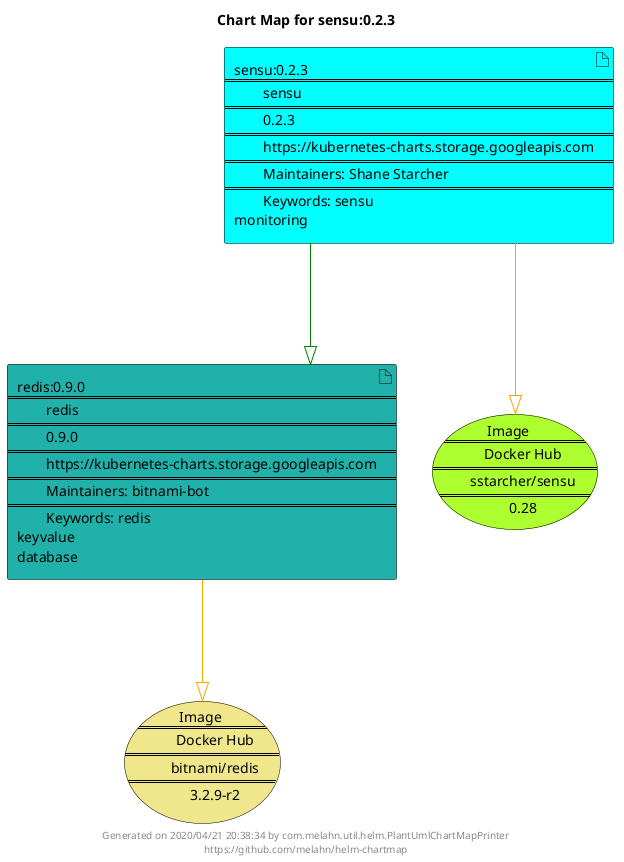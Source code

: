 @startuml
skinparam linetype ortho
skinparam backgroundColor white
skinparam usecaseBorderColor black
skinparam usecaseArrowColor LightSlateGray
skinparam artifactBorderColor black
skinparam artifactArrowColor LightSlateGray

title Chart Map for sensu:0.2.3

'There are 2 referenced Helm Charts
artifact "redis:0.9.0\n====\n\tredis\n====\n\t0.9.0\n====\n\thttps://kubernetes-charts.storage.googleapis.com\n====\n\tMaintainers: bitnami-bot\n====\n\tKeywords: redis\nkeyvalue\ndatabase" as redis_0_9_0 #LightSeaGreen
artifact "sensu:0.2.3\n====\n\tsensu\n====\n\t0.2.3\n====\n\thttps://kubernetes-charts.storage.googleapis.com\n====\n\tMaintainers: Shane Starcher\n====\n\tKeywords: sensu\nmonitoring" as sensu_0_2_3 #Aqua

'There are 2 referenced Docker Images
usecase "Image\n====\n\tDocker Hub\n====\n\tbitnami/redis\n====\n\t3.2.9-r2" as bitnami_redis_3_2_9_r2 #Khaki
usecase "Image\n====\n\tDocker Hub\n====\n\tsstarcher/sensu\n====\n\t0.28" as sstarcher_sensu_0_28 #GreenYellow

'Chart Dependencies
sensu_0_2_3--[#green]-|>redis_0_9_0
redis_0_9_0--[#orange]-|>bitnami_redis_3_2_9_r2
sensu_0_2_3--[#orange]-|>sstarcher_sensu_0_28

center footer Generated on 2020/04/21 20:38:34 by com.melahn.util.helm.PlantUmlChartMapPrinter\nhttps://github.com/melahn/helm-chartmap
@enduml
